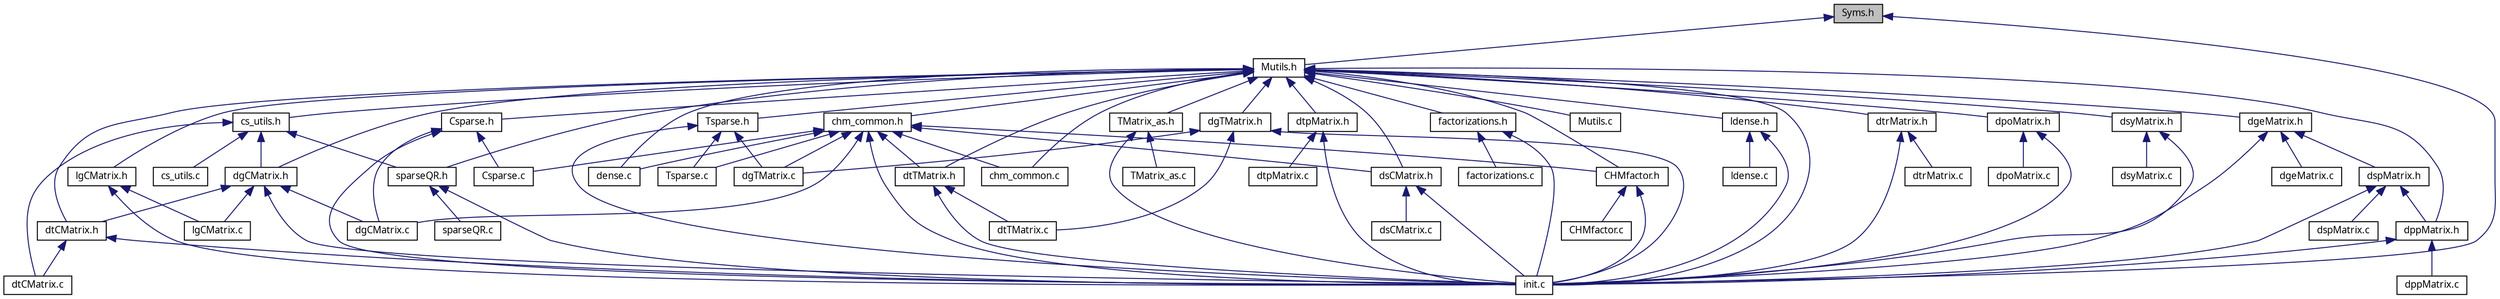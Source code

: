 digraph G
{
  edge [fontname="FreeSans.ttf",fontsize=10,labelfontname="FreeSans.ttf",labelfontsize=10];
  node [fontname="FreeSans.ttf",fontsize=10,shape=record];
  Node1 [label="Syms.h",height=0.2,width=0.4,color="black", fillcolor="grey75", style="filled" fontcolor="black"];
  Node1 -> Node2 [dir=back,color="midnightblue",fontsize=10,style="solid",fontname="FreeSans.ttf"];
  Node2 [label="Mutils.h",height=0.2,width=0.4,color="black", fillcolor="white", style="filled",URL="$Mutils_8h.html"];
  Node2 -> Node3 [dir=back,color="midnightblue",fontsize=10,style="solid",fontname="FreeSans.ttf"];
  Node3 [label="chm_common.h",height=0.2,width=0.4,color="black", fillcolor="white", style="filled",URL="$chm__common_8h.html"];
  Node3 -> Node4 [dir=back,color="midnightblue",fontsize=10,style="solid",fontname="FreeSans.ttf"];
  Node4 [label="chm_common.c",height=0.2,width=0.4,color="black", fillcolor="white", style="filled",URL="$chm__common_8c.html"];
  Node3 -> Node5 [dir=back,color="midnightblue",fontsize=10,style="solid",fontname="FreeSans.ttf"];
  Node5 [label="CHMfactor.h",height=0.2,width=0.4,color="black", fillcolor="white", style="filled",URL="$CHMfactor_8h.html"];
  Node5 -> Node6 [dir=back,color="midnightblue",fontsize=10,style="solid",fontname="FreeSans.ttf"];
  Node6 [label="CHMfactor.c",height=0.2,width=0.4,color="black", fillcolor="white", style="filled",URL="$CHMfactor_8c.html"];
  Node5 -> Node7 [dir=back,color="midnightblue",fontsize=10,style="solid",fontname="FreeSans.ttf"];
  Node7 [label="init.c",height=0.2,width=0.4,color="black", fillcolor="white", style="filled",URL="$init_8c.html"];
  Node3 -> Node8 [dir=back,color="midnightblue",fontsize=10,style="solid",fontname="FreeSans.ttf"];
  Node8 [label="Csparse.c",height=0.2,width=0.4,color="black", fillcolor="white", style="filled",URL="$Csparse_8c.html"];
  Node3 -> Node9 [dir=back,color="midnightblue",fontsize=10,style="solid",fontname="FreeSans.ttf"];
  Node9 [label="dense.c",height=0.2,width=0.4,color="black", fillcolor="white", style="filled",URL="$dense_8c.html"];
  Node3 -> Node10 [dir=back,color="midnightblue",fontsize=10,style="solid",fontname="FreeSans.ttf"];
  Node10 [label="dgCMatrix.c",height=0.2,width=0.4,color="black", fillcolor="white", style="filled",URL="$dgCMatrix_8c.html"];
  Node3 -> Node11 [dir=back,color="midnightblue",fontsize=10,style="solid",fontname="FreeSans.ttf"];
  Node11 [label="dgTMatrix.c",height=0.2,width=0.4,color="black", fillcolor="white", style="filled",URL="$dgTMatrix_8c.html"];
  Node3 -> Node12 [dir=back,color="midnightblue",fontsize=10,style="solid",fontname="FreeSans.ttf"];
  Node12 [label="dsCMatrix.h",height=0.2,width=0.4,color="black", fillcolor="white", style="filled",URL="$dsCMatrix_8h.html"];
  Node12 -> Node13 [dir=back,color="midnightblue",fontsize=10,style="solid",fontname="FreeSans.ttf"];
  Node13 [label="dsCMatrix.c",height=0.2,width=0.4,color="black", fillcolor="white", style="filled",URL="$dsCMatrix_8c.html"];
  Node12 -> Node7 [dir=back,color="midnightblue",fontsize=10,style="solid",fontname="FreeSans.ttf"];
  Node3 -> Node14 [dir=back,color="midnightblue",fontsize=10,style="solid",fontname="FreeSans.ttf"];
  Node14 [label="dtTMatrix.h",height=0.2,width=0.4,color="black", fillcolor="white", style="filled",URL="$dtTMatrix_8h.html"];
  Node14 -> Node15 [dir=back,color="midnightblue",fontsize=10,style="solid",fontname="FreeSans.ttf"];
  Node15 [label="dtTMatrix.c",height=0.2,width=0.4,color="black", fillcolor="white", style="filled",URL="$dtTMatrix_8c.html"];
  Node14 -> Node7 [dir=back,color="midnightblue",fontsize=10,style="solid",fontname="FreeSans.ttf"];
  Node3 -> Node7 [dir=back,color="midnightblue",fontsize=10,style="solid",fontname="FreeSans.ttf"];
  Node3 -> Node16 [dir=back,color="midnightblue",fontsize=10,style="solid",fontname="FreeSans.ttf"];
  Node16 [label="Tsparse.c",height=0.2,width=0.4,color="black", fillcolor="white", style="filled",URL="$Tsparse_8c.html"];
  Node2 -> Node4 [dir=back,color="midnightblue",fontsize=10,style="solid",fontname="FreeSans.ttf"];
  Node2 -> Node5 [dir=back,color="midnightblue",fontsize=10,style="solid",fontname="FreeSans.ttf"];
  Node2 -> Node17 [dir=back,color="midnightblue",fontsize=10,style="solid",fontname="FreeSans.ttf"];
  Node17 [label="cs_utils.h",height=0.2,width=0.4,color="black", fillcolor="white", style="filled",URL="$cs__utils_8h.html"];
  Node17 -> Node18 [dir=back,color="midnightblue",fontsize=10,style="solid",fontname="FreeSans.ttf"];
  Node18 [label="cs_utils.c",height=0.2,width=0.4,color="black", fillcolor="white", style="filled",URL="$cs__utils_8c.html"];
  Node17 -> Node19 [dir=back,color="midnightblue",fontsize=10,style="solid",fontname="FreeSans.ttf"];
  Node19 [label="dgCMatrix.h",height=0.2,width=0.4,color="black", fillcolor="white", style="filled",URL="$dgCMatrix_8h.html"];
  Node19 -> Node10 [dir=back,color="midnightblue",fontsize=10,style="solid",fontname="FreeSans.ttf"];
  Node19 -> Node20 [dir=back,color="midnightblue",fontsize=10,style="solid",fontname="FreeSans.ttf"];
  Node20 [label="dtCMatrix.h",height=0.2,width=0.4,color="black", fillcolor="white", style="filled",URL="$dtCMatrix_8h.html"];
  Node20 -> Node21 [dir=back,color="midnightblue",fontsize=10,style="solid",fontname="FreeSans.ttf"];
  Node21 [label="dtCMatrix.c",height=0.2,width=0.4,color="black", fillcolor="white", style="filled",URL="$dtCMatrix_8c.html"];
  Node20 -> Node7 [dir=back,color="midnightblue",fontsize=10,style="solid",fontname="FreeSans.ttf"];
  Node19 -> Node7 [dir=back,color="midnightblue",fontsize=10,style="solid",fontname="FreeSans.ttf"];
  Node19 -> Node22 [dir=back,color="midnightblue",fontsize=10,style="solid",fontname="FreeSans.ttf"];
  Node22 [label="lgCMatrix.c",height=0.2,width=0.4,color="black", fillcolor="white", style="filled",URL="$lgCMatrix_8c.html"];
  Node17 -> Node21 [dir=back,color="midnightblue",fontsize=10,style="solid",fontname="FreeSans.ttf"];
  Node17 -> Node23 [dir=back,color="midnightblue",fontsize=10,style="solid",fontname="FreeSans.ttf"];
  Node23 [label="sparseQR.h",height=0.2,width=0.4,color="black", fillcolor="white", style="filled",URL="$sparseQR_8h.html"];
  Node23 -> Node7 [dir=back,color="midnightblue",fontsize=10,style="solid",fontname="FreeSans.ttf"];
  Node23 -> Node24 [dir=back,color="midnightblue",fontsize=10,style="solid",fontname="FreeSans.ttf"];
  Node24 [label="sparseQR.c",height=0.2,width=0.4,color="black", fillcolor="white", style="filled",URL="$sparseQR_8c.html"];
  Node2 -> Node25 [dir=back,color="midnightblue",fontsize=10,style="solid",fontname="FreeSans.ttf"];
  Node25 [label="Csparse.h",height=0.2,width=0.4,color="black", fillcolor="white", style="filled",URL="$Csparse_8h.html"];
  Node25 -> Node8 [dir=back,color="midnightblue",fontsize=10,style="solid",fontname="FreeSans.ttf"];
  Node25 -> Node10 [dir=back,color="midnightblue",fontsize=10,style="solid",fontname="FreeSans.ttf"];
  Node25 -> Node7 [dir=back,color="midnightblue",fontsize=10,style="solid",fontname="FreeSans.ttf"];
  Node2 -> Node9 [dir=back,color="midnightblue",fontsize=10,style="solid",fontname="FreeSans.ttf"];
  Node2 -> Node19 [dir=back,color="midnightblue",fontsize=10,style="solid",fontname="FreeSans.ttf"];
  Node2 -> Node26 [dir=back,color="midnightblue",fontsize=10,style="solid",fontname="FreeSans.ttf"];
  Node26 [label="dgeMatrix.h",height=0.2,width=0.4,color="black", fillcolor="white", style="filled",URL="$dgeMatrix_8h.html"];
  Node26 -> Node27 [dir=back,color="midnightblue",fontsize=10,style="solid",fontname="FreeSans.ttf"];
  Node27 [label="dgeMatrix.c",height=0.2,width=0.4,color="black", fillcolor="white", style="filled",URL="$dgeMatrix_8c.html"];
  Node26 -> Node28 [dir=back,color="midnightblue",fontsize=10,style="solid",fontname="FreeSans.ttf"];
  Node28 [label="dspMatrix.h",height=0.2,width=0.4,color="black", fillcolor="white", style="filled",URL="$dspMatrix_8h.html"];
  Node28 -> Node29 [dir=back,color="midnightblue",fontsize=10,style="solid",fontname="FreeSans.ttf"];
  Node29 [label="dppMatrix.h",height=0.2,width=0.4,color="black", fillcolor="white", style="filled",URL="$dppMatrix_8h.html"];
  Node29 -> Node30 [dir=back,color="midnightblue",fontsize=10,style="solid",fontname="FreeSans.ttf"];
  Node30 [label="dppMatrix.c",height=0.2,width=0.4,color="black", fillcolor="white", style="filled",URL="$dppMatrix_8c.html"];
  Node29 -> Node7 [dir=back,color="midnightblue",fontsize=10,style="solid",fontname="FreeSans.ttf"];
  Node28 -> Node31 [dir=back,color="midnightblue",fontsize=10,style="solid",fontname="FreeSans.ttf"];
  Node31 [label="dspMatrix.c",height=0.2,width=0.4,color="black", fillcolor="white", style="filled",URL="$dspMatrix_8c.html"];
  Node28 -> Node7 [dir=back,color="midnightblue",fontsize=10,style="solid",fontname="FreeSans.ttf"];
  Node26 -> Node7 [dir=back,color="midnightblue",fontsize=10,style="solid",fontname="FreeSans.ttf"];
  Node2 -> Node32 [dir=back,color="midnightblue",fontsize=10,style="solid",fontname="FreeSans.ttf"];
  Node32 [label="dgTMatrix.h",height=0.2,width=0.4,color="black", fillcolor="white", style="filled",URL="$dgTMatrix_8h.html"];
  Node32 -> Node11 [dir=back,color="midnightblue",fontsize=10,style="solid",fontname="FreeSans.ttf"];
  Node32 -> Node15 [dir=back,color="midnightblue",fontsize=10,style="solid",fontname="FreeSans.ttf"];
  Node32 -> Node7 [dir=back,color="midnightblue",fontsize=10,style="solid",fontname="FreeSans.ttf"];
  Node2 -> Node33 [dir=back,color="midnightblue",fontsize=10,style="solid",fontname="FreeSans.ttf"];
  Node33 [label="Tsparse.h",height=0.2,width=0.4,color="black", fillcolor="white", style="filled",URL="$Tsparse_8h.html"];
  Node33 -> Node11 [dir=back,color="midnightblue",fontsize=10,style="solid",fontname="FreeSans.ttf"];
  Node33 -> Node7 [dir=back,color="midnightblue",fontsize=10,style="solid",fontname="FreeSans.ttf"];
  Node33 -> Node16 [dir=back,color="midnightblue",fontsize=10,style="solid",fontname="FreeSans.ttf"];
  Node2 -> Node34 [dir=back,color="midnightblue",fontsize=10,style="solid",fontname="FreeSans.ttf"];
  Node34 [label="dpoMatrix.h",height=0.2,width=0.4,color="black", fillcolor="white", style="filled",URL="$dpoMatrix_8h.html"];
  Node34 -> Node35 [dir=back,color="midnightblue",fontsize=10,style="solid",fontname="FreeSans.ttf"];
  Node35 [label="dpoMatrix.c",height=0.2,width=0.4,color="black", fillcolor="white", style="filled",URL="$dpoMatrix_8c.html"];
  Node34 -> Node7 [dir=back,color="midnightblue",fontsize=10,style="solid",fontname="FreeSans.ttf"];
  Node2 -> Node29 [dir=back,color="midnightblue",fontsize=10,style="solid",fontname="FreeSans.ttf"];
  Node2 -> Node12 [dir=back,color="midnightblue",fontsize=10,style="solid",fontname="FreeSans.ttf"];
  Node2 -> Node36 [dir=back,color="midnightblue",fontsize=10,style="solid",fontname="FreeSans.ttf"];
  Node36 [label="dsyMatrix.h",height=0.2,width=0.4,color="black", fillcolor="white", style="filled",URL="$dsyMatrix_8h.html"];
  Node36 -> Node37 [dir=back,color="midnightblue",fontsize=10,style="solid",fontname="FreeSans.ttf"];
  Node37 [label="dsyMatrix.c",height=0.2,width=0.4,color="black", fillcolor="white", style="filled",URL="$dsyMatrix_8c.html"];
  Node36 -> Node7 [dir=back,color="midnightblue",fontsize=10,style="solid",fontname="FreeSans.ttf"];
  Node2 -> Node20 [dir=back,color="midnightblue",fontsize=10,style="solid",fontname="FreeSans.ttf"];
  Node2 -> Node38 [dir=back,color="midnightblue",fontsize=10,style="solid",fontname="FreeSans.ttf"];
  Node38 [label="dtpMatrix.h",height=0.2,width=0.4,color="black", fillcolor="white", style="filled",URL="$dtpMatrix_8h.html"];
  Node38 -> Node39 [dir=back,color="midnightblue",fontsize=10,style="solid",fontname="FreeSans.ttf"];
  Node39 [label="dtpMatrix.c",height=0.2,width=0.4,color="black", fillcolor="white", style="filled",URL="$dtpMatrix_8c.html"];
  Node38 -> Node7 [dir=back,color="midnightblue",fontsize=10,style="solid",fontname="FreeSans.ttf"];
  Node2 -> Node40 [dir=back,color="midnightblue",fontsize=10,style="solid",fontname="FreeSans.ttf"];
  Node40 [label="dtrMatrix.h",height=0.2,width=0.4,color="black", fillcolor="white", style="filled",URL="$dtrMatrix_8h.html"];
  Node40 -> Node41 [dir=back,color="midnightblue",fontsize=10,style="solid",fontname="FreeSans.ttf"];
  Node41 [label="dtrMatrix.c",height=0.2,width=0.4,color="black", fillcolor="white", style="filled",URL="$dtrMatrix_8c.html"];
  Node40 -> Node7 [dir=back,color="midnightblue",fontsize=10,style="solid",fontname="FreeSans.ttf"];
  Node2 -> Node14 [dir=back,color="midnightblue",fontsize=10,style="solid",fontname="FreeSans.ttf"];
  Node2 -> Node42 [dir=back,color="midnightblue",fontsize=10,style="solid",fontname="FreeSans.ttf"];
  Node42 [label="factorizations.h",height=0.2,width=0.4,color="black", fillcolor="white", style="filled",URL="$factorizations_8h.html"];
  Node42 -> Node43 [dir=back,color="midnightblue",fontsize=10,style="solid",fontname="FreeSans.ttf"];
  Node43 [label="factorizations.c",height=0.2,width=0.4,color="black", fillcolor="white", style="filled",URL="$factorizations_8c.html"];
  Node42 -> Node7 [dir=back,color="midnightblue",fontsize=10,style="solid",fontname="FreeSans.ttf"];
  Node2 -> Node7 [dir=back,color="midnightblue",fontsize=10,style="solid",fontname="FreeSans.ttf"];
  Node2 -> Node44 [dir=back,color="midnightblue",fontsize=10,style="solid",fontname="FreeSans.ttf"];
  Node44 [label="TMatrix_as.h",height=0.2,width=0.4,color="black", fillcolor="white", style="filled",URL="$TMatrix__as_8h.html"];
  Node44 -> Node7 [dir=back,color="midnightblue",fontsize=10,style="solid",fontname="FreeSans.ttf"];
  Node44 -> Node45 [dir=back,color="midnightblue",fontsize=10,style="solid",fontname="FreeSans.ttf"];
  Node45 [label="TMatrix_as.c",height=0.2,width=0.4,color="black", fillcolor="white", style="filled",URL="$TMatrix__as_8c.html"];
  Node2 -> Node46 [dir=back,color="midnightblue",fontsize=10,style="solid",fontname="FreeSans.ttf"];
  Node46 [label="ldense.h",height=0.2,width=0.4,color="black", fillcolor="white", style="filled",URL="$ldense_8h.html"];
  Node46 -> Node7 [dir=back,color="midnightblue",fontsize=10,style="solid",fontname="FreeSans.ttf"];
  Node46 -> Node47 [dir=back,color="midnightblue",fontsize=10,style="solid",fontname="FreeSans.ttf"];
  Node47 [label="ldense.c",height=0.2,width=0.4,color="black", fillcolor="white", style="filled",URL="$ldense_8c.html"];
  Node2 -> Node48 [dir=back,color="midnightblue",fontsize=10,style="solid",fontname="FreeSans.ttf"];
  Node48 [label="lgCMatrix.h",height=0.2,width=0.4,color="black", fillcolor="white", style="filled",URL="$lgCMatrix_8h.html"];
  Node48 -> Node7 [dir=back,color="midnightblue",fontsize=10,style="solid",fontname="FreeSans.ttf"];
  Node48 -> Node22 [dir=back,color="midnightblue",fontsize=10,style="solid",fontname="FreeSans.ttf"];
  Node2 -> Node23 [dir=back,color="midnightblue",fontsize=10,style="solid",fontname="FreeSans.ttf"];
  Node2 -> Node49 [dir=back,color="midnightblue",fontsize=10,style="solid",fontname="FreeSans.ttf"];
  Node49 [label="Mutils.c",height=0.2,width=0.4,color="black", fillcolor="white", style="filled",URL="$Mutils_8c.html"];
  Node1 -> Node7 [dir=back,color="midnightblue",fontsize=10,style="solid",fontname="FreeSans.ttf"];
}
